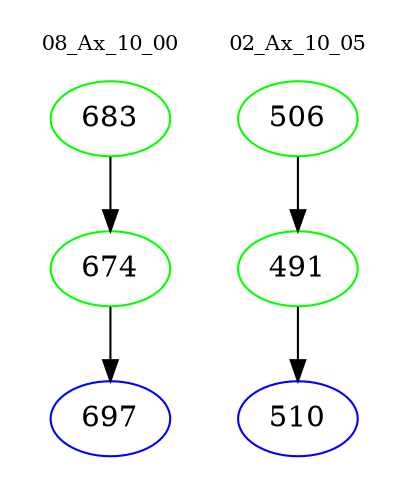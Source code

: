 digraph{
subgraph cluster_0 {
color = white
label = "08_Ax_10_00";
fontsize=10;
T0_683 [label="683", color="green"]
T0_683 -> T0_674 [color="black"]
T0_674 [label="674", color="green"]
T0_674 -> T0_697 [color="black"]
T0_697 [label="697", color="blue"]
}
subgraph cluster_1 {
color = white
label = "02_Ax_10_05";
fontsize=10;
T1_506 [label="506", color="green"]
T1_506 -> T1_491 [color="black"]
T1_491 [label="491", color="green"]
T1_491 -> T1_510 [color="black"]
T1_510 [label="510", color="blue"]
}
}
